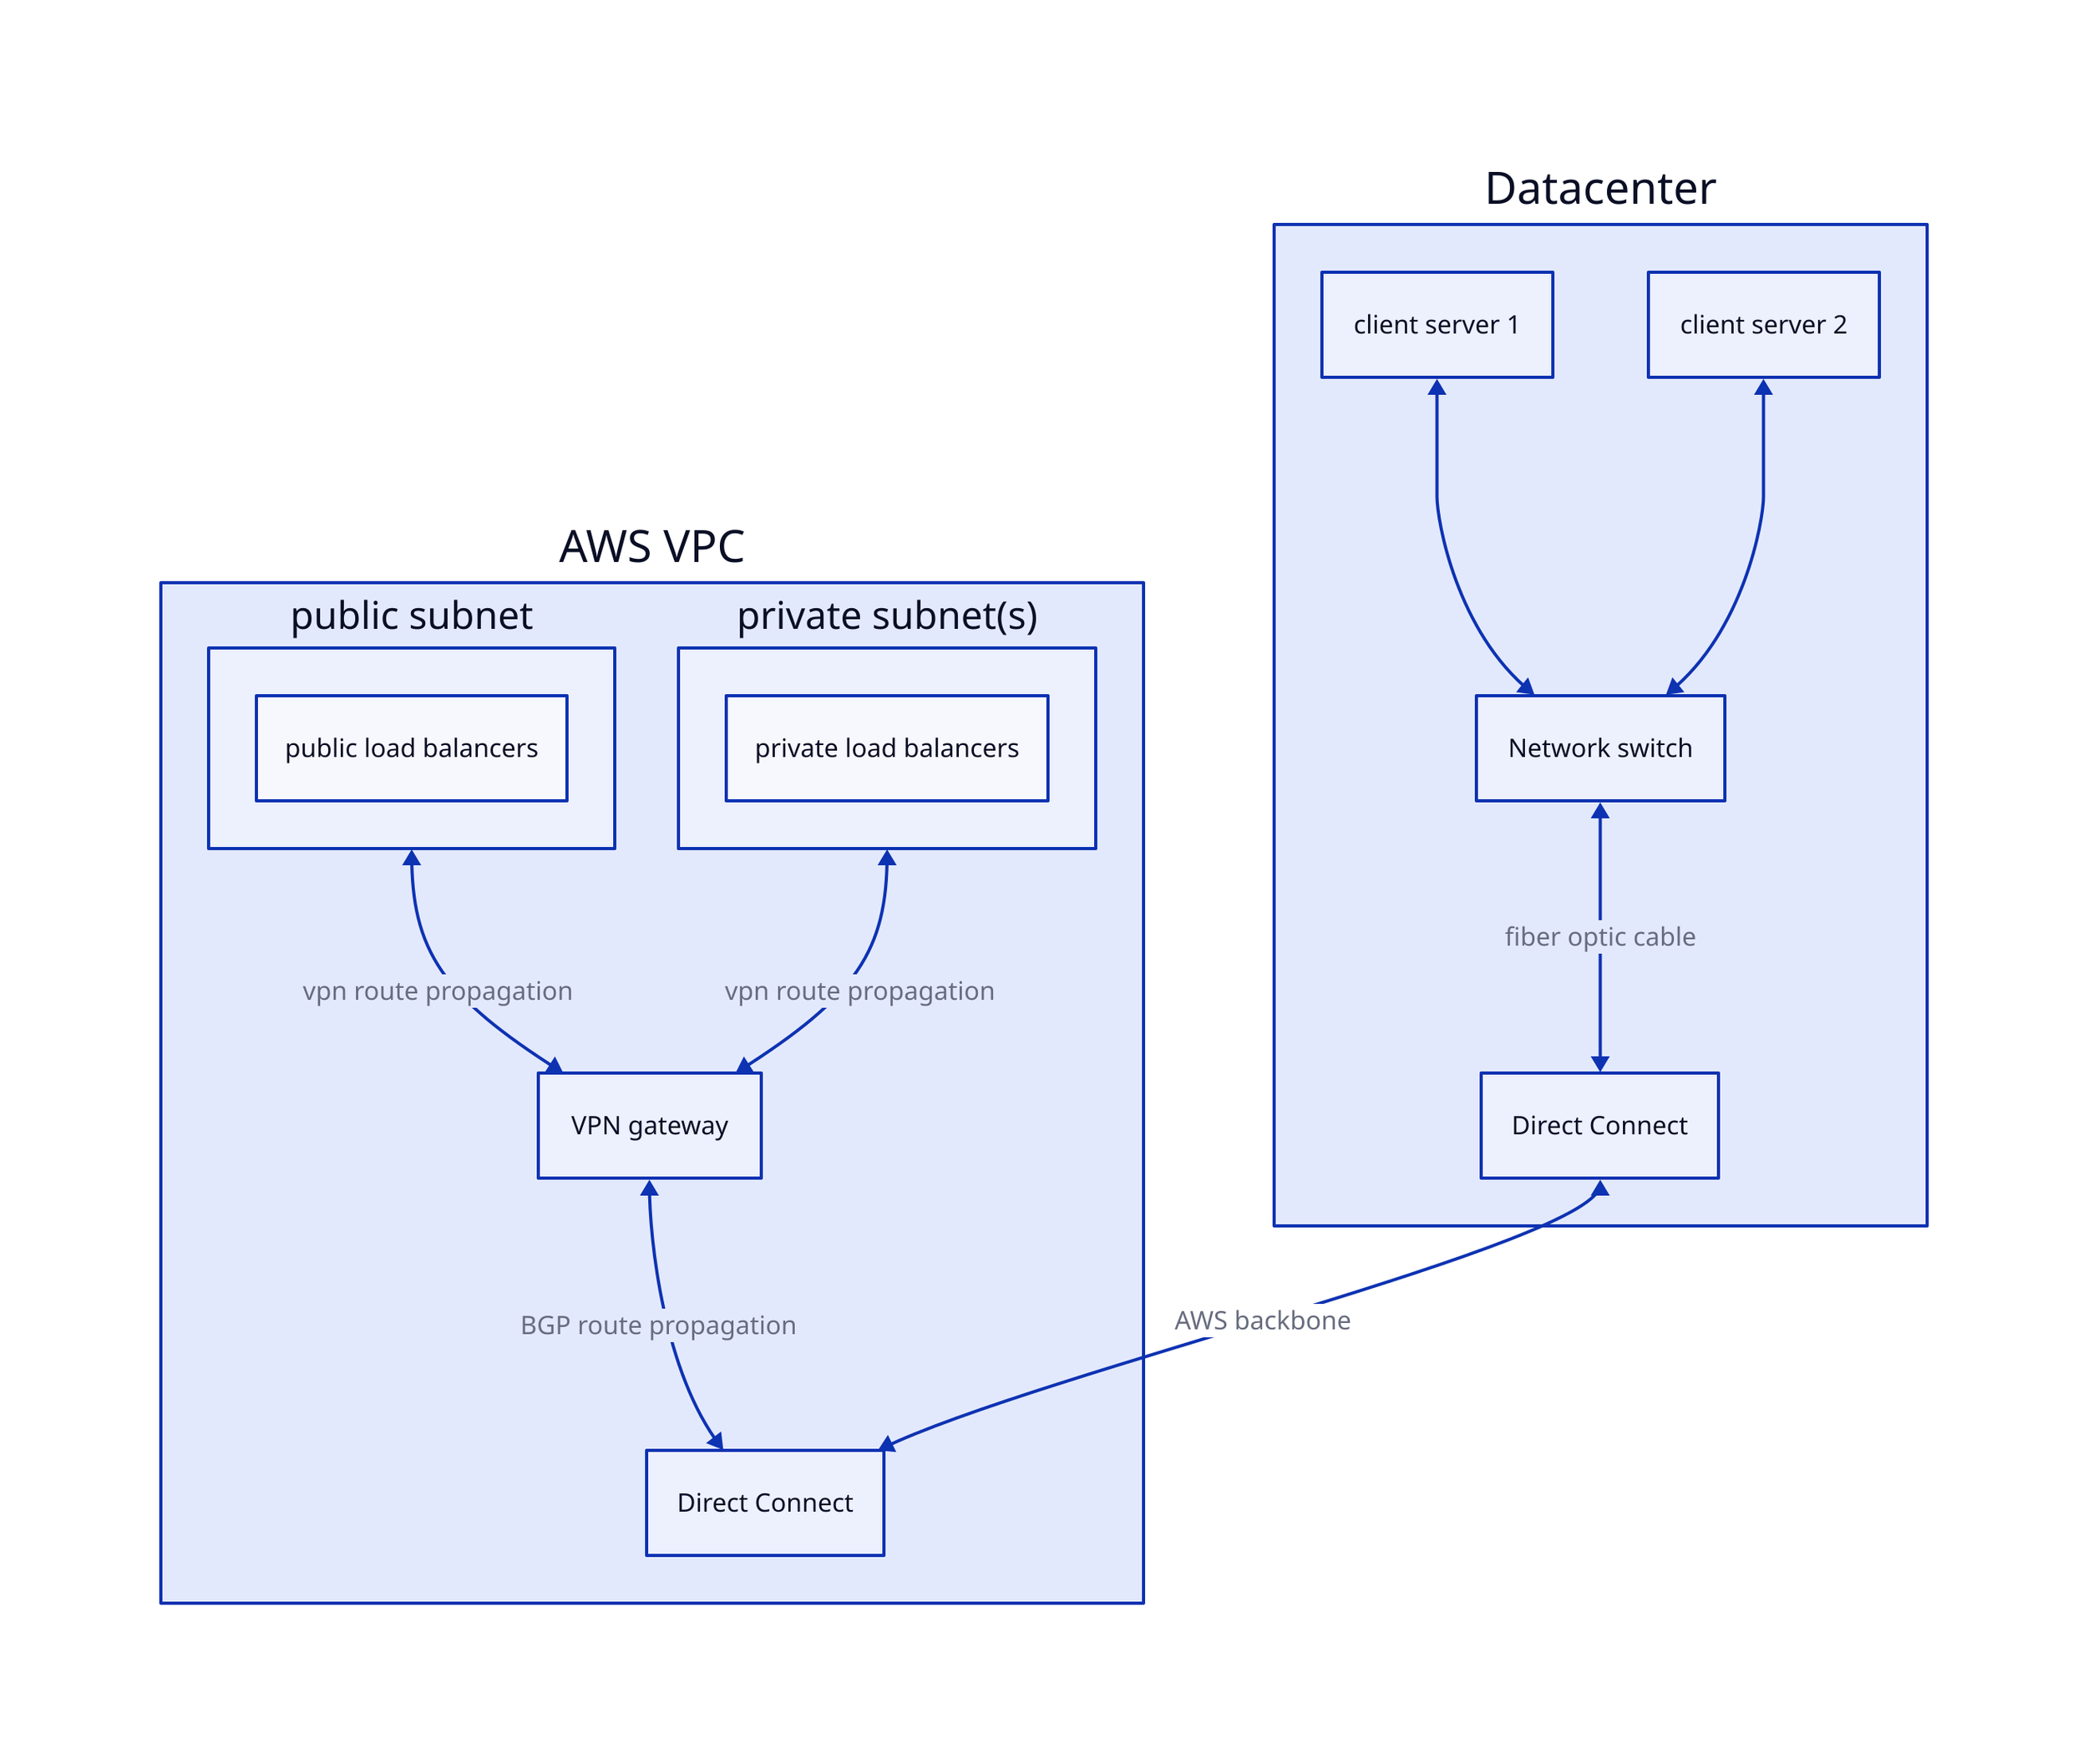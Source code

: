 AWS VPC: {
  public subnet: {
    public load balancers
  }

  private subnet(s): {
    private load balancers
  }

  public subnet <-> VPN gateway: vpn route propagation
  private subnet(s) <-> VPN gateway: vpn route propagation
  VPN gateway <-> Direct Connect: BGP route propagation
}

Datacenter: {
  client server 1 <-> Network switch
  client server 2 <-> Network switch
  Network switch <-> Direct Connect: fiber optic cable
}

Datacenter.Direct Connect <-> AWS VPC.Direct Connect: AWS backbone
